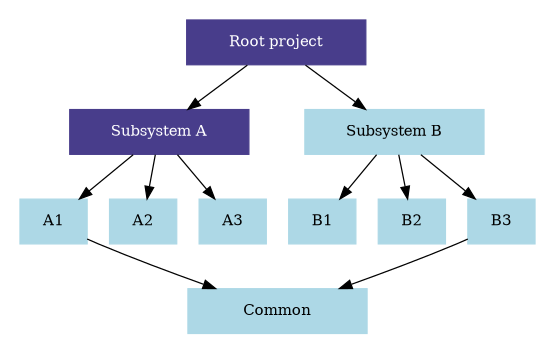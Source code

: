 digraph G {
	compound = true;
        size = "3.5,3.0";
        margin = "0.1";
	node [ shape = box, style=filled,
          color = lightblue, fontcolor = black, fontsize=12 ];

	{
		root [ label = "Root project", width = 2.0 ,color=darkslateblue, fontcolor=white ];
	}
	{ rank = same ; root };

	{
		ss_a [ label = "Subsystem A", width = 2.0 ,color=darkslateblue, fontcolor=white ];
		ss_b [ label = "Subsystem B", width = 2.0 ];
	}
	{ rank = same ; ss_a; ss_b }
	root -> ss_a;
	root -> ss_b;

	{
		sa1 [ label = "A1" ];
		sa2 [ label = "A2" ];
		sa3 [ label = "A3" ];

		sb1 [ label = "B1" ];
		sb2 [ label = "B2" ];
		sb3 [ label = "B3" ];
	}
	{ rank = same ; sa1; sa2; sa3; sb1; sb2; sb3 };
	ss_a -> sa1;
	ss_a -> sa2;
	ss_a -> sa3;

	ss_b -> sb1;
	ss_b -> sb2;
	ss_b -> sb3;

	{
		common [ label = "Common", width = 2.0 ];
	}

	sa1 -> common;
	sb3 -> common;
}
